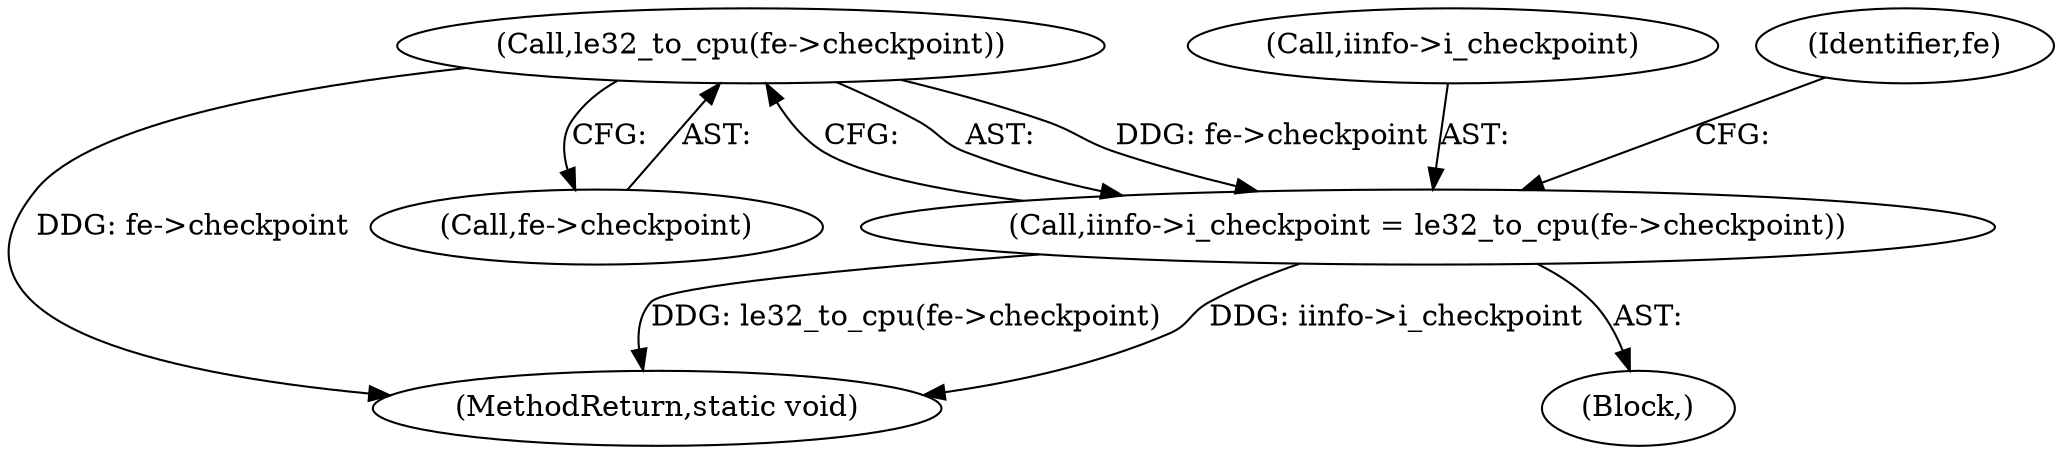 digraph "0_linux_c03aa9f6e1f938618e6db2e23afef0574efeeb65@pointer" {
"1000822" [label="(Call,le32_to_cpu(fe->checkpoint))"];
"1000818" [label="(Call,iinfo->i_checkpoint = le32_to_cpu(fe->checkpoint))"];
"1000818" [label="(Call,iinfo->i_checkpoint = le32_to_cpu(fe->checkpoint))"];
"1000819" [label="(Call,iinfo->i_checkpoint)"];
"1000822" [label="(Call,le32_to_cpu(fe->checkpoint))"];
"1001145" [label="(MethodReturn,static void)"];
"1000726" [label="(Block,)"];
"1000947" [label="(Identifier,fe)"];
"1000823" [label="(Call,fe->checkpoint)"];
"1000822" -> "1000818"  [label="AST: "];
"1000822" -> "1000823"  [label="CFG: "];
"1000823" -> "1000822"  [label="AST: "];
"1000818" -> "1000822"  [label="CFG: "];
"1000822" -> "1001145"  [label="DDG: fe->checkpoint"];
"1000822" -> "1000818"  [label="DDG: fe->checkpoint"];
"1000818" -> "1000726"  [label="AST: "];
"1000819" -> "1000818"  [label="AST: "];
"1000947" -> "1000818"  [label="CFG: "];
"1000818" -> "1001145"  [label="DDG: iinfo->i_checkpoint"];
"1000818" -> "1001145"  [label="DDG: le32_to_cpu(fe->checkpoint)"];
}

